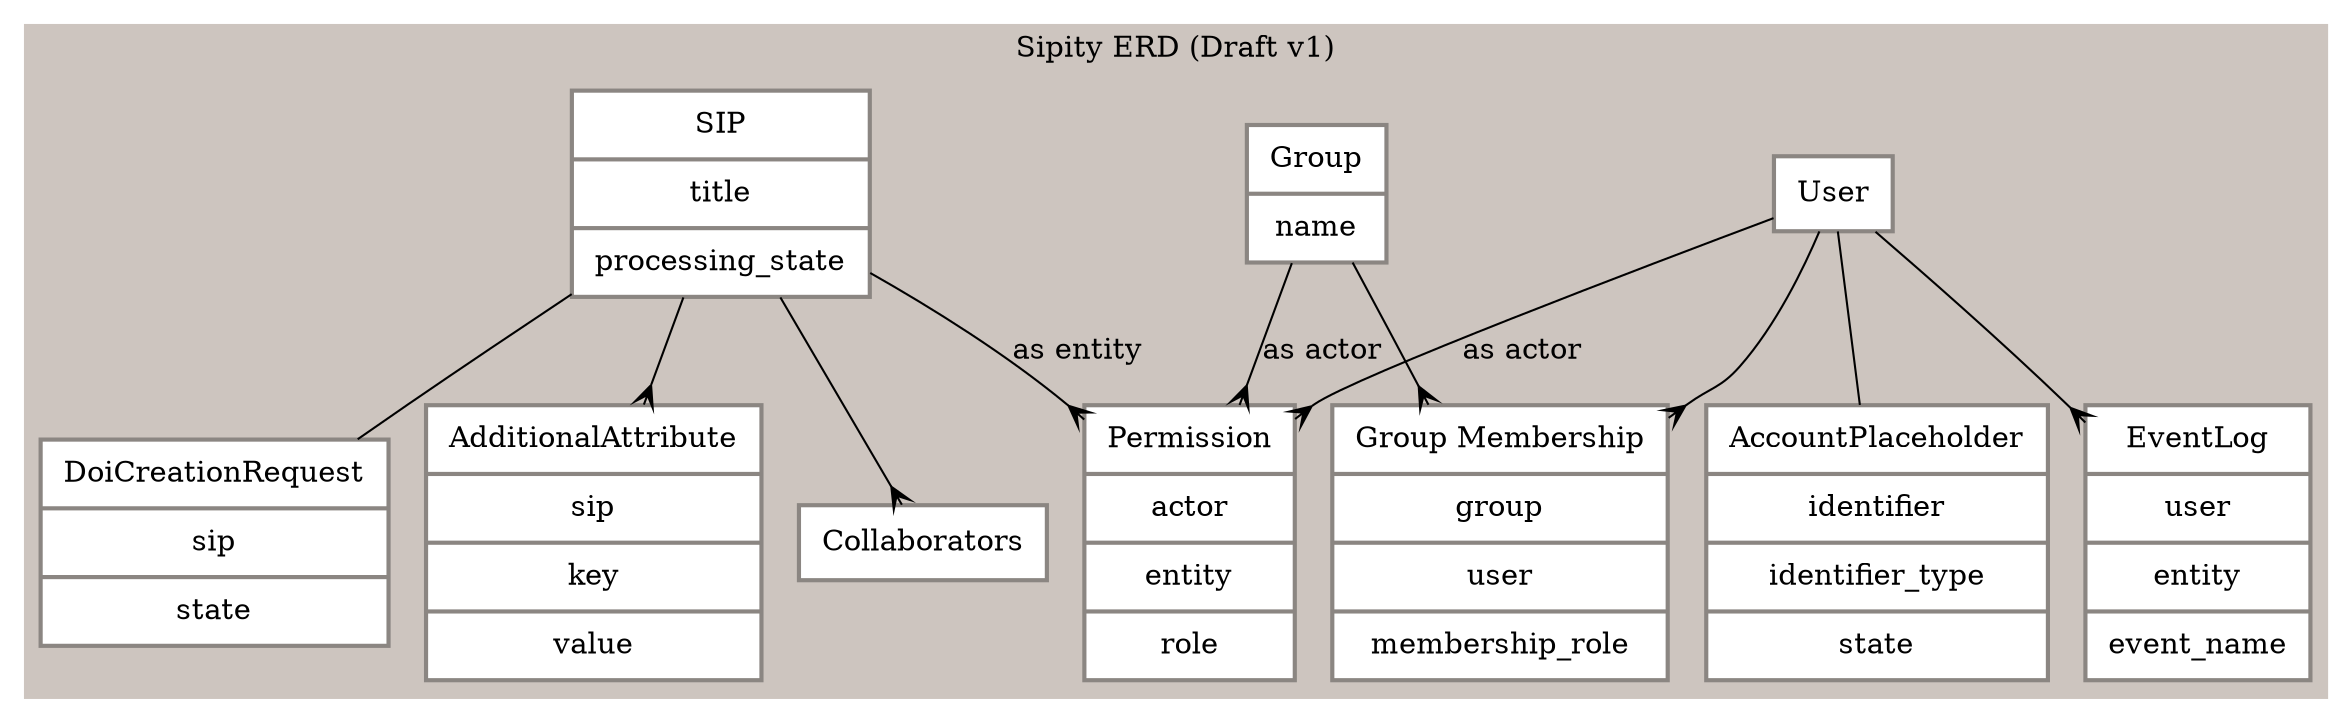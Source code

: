 digraph "G" {
    compound=true;
    node[color="grey15" shape=record penwidth=2 margin="0.15, 0.125"];

    subgraph cluster_0 {
        label="Sipity ERD (Draft v1)"
        color="seashell3"
        style="filled"
        node[style=filled fillcolor=white color="seashell4"]
        edge[arrowhead="crow"]

        user[label="{ User }"]
        group_entity[label="{ Group | name }"]
        group_membership[label="{ Group Membership | group | user | membership_role }"]
        sip[label="{ SIP | title | processing_state }"]
        event_log[label="{ EventLog | user | entity | event_name }"]
        permission[label="{ Permission | actor | entity | role }"]
        collaborators[label="{ Collaborators }"]
        account_placeholder[label="{ AccountPlaceholder | identifier | identifier_type | state }"]
        doi_creation_request[label="{ DoiCreationRequest | sip | state }"]
        additional_attributes[label="{ AdditionalAttribute | sip | key | value }"]

        user -> group_membership
        group_entity -> group_membership

        user -> permission[label="as actor"]
        group_entity -> permission[label="as actor"]
        sip -> permission[label="as entity"]
        user -> event_log
        sip -> collaborators
        sip -> additional_attributes
        sip -> doi_creation_request[arrowhead=none]
        user -> account_placeholder[arrowhead=none]
    }

}
